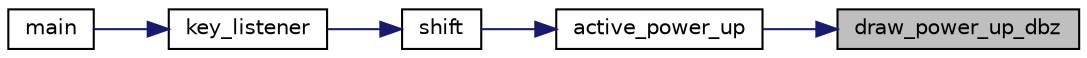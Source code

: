 digraph "draw_power_up_dbz"
{
 // LATEX_PDF_SIZE
  edge [fontname="Helvetica",fontsize="10",labelfontname="Helvetica",labelfontsize="10"];
  node [fontname="Helvetica",fontsize="10",shape=record];
  rankdir="RL";
  Node1 [label="draw_power_up_dbz",height=0.2,width=0.4,color="black", fillcolor="grey75", style="filled", fontcolor="black",tooltip="draw the explosion of powerup dbz"];
  Node1 -> Node2 [dir="back",color="midnightblue",fontsize="10",style="solid",fontname="Helvetica"];
  Node2 [label="active_power_up",height=0.2,width=0.4,color="black", fillcolor="white", style="filled",URL="$player__controller_8h.html#a8345e200d71766192b004ab08de09bfa",tooltip="Function that activate the powerup."];
  Node2 -> Node3 [dir="back",color="midnightblue",fontsize="10",style="solid",fontname="Helvetica"];
  Node3 [label="shift",height=0.2,width=0.4,color="black", fillcolor="white", style="filled",URL="$key__listener_8c.html#a1342a4184e69fe4520d0abca852da235",tooltip="Function that make the player use his powerup if shift is pressed."];
  Node3 -> Node4 [dir="back",color="midnightblue",fontsize="10",style="solid",fontname="Helvetica"];
  Node4 [label="key_listener",height=0.2,width=0.4,color="black", fillcolor="white", style="filled",URL="$key__listener_8h.html#a6661073e728eb5818d0faf3dfd8dfe98",tooltip="Function that listen the keyboard."];
  Node4 -> Node5 [dir="back",color="midnightblue",fontsize="10",style="solid",fontname="Helvetica"];
  Node5 [label="main",height=0.2,width=0.4,color="black", fillcolor="white", style="filled",URL="$main_8c.html#abf9e6b7e6f15df4b525a2e7705ba3089",tooltip="Main function of the project contain the game loop."];
}

